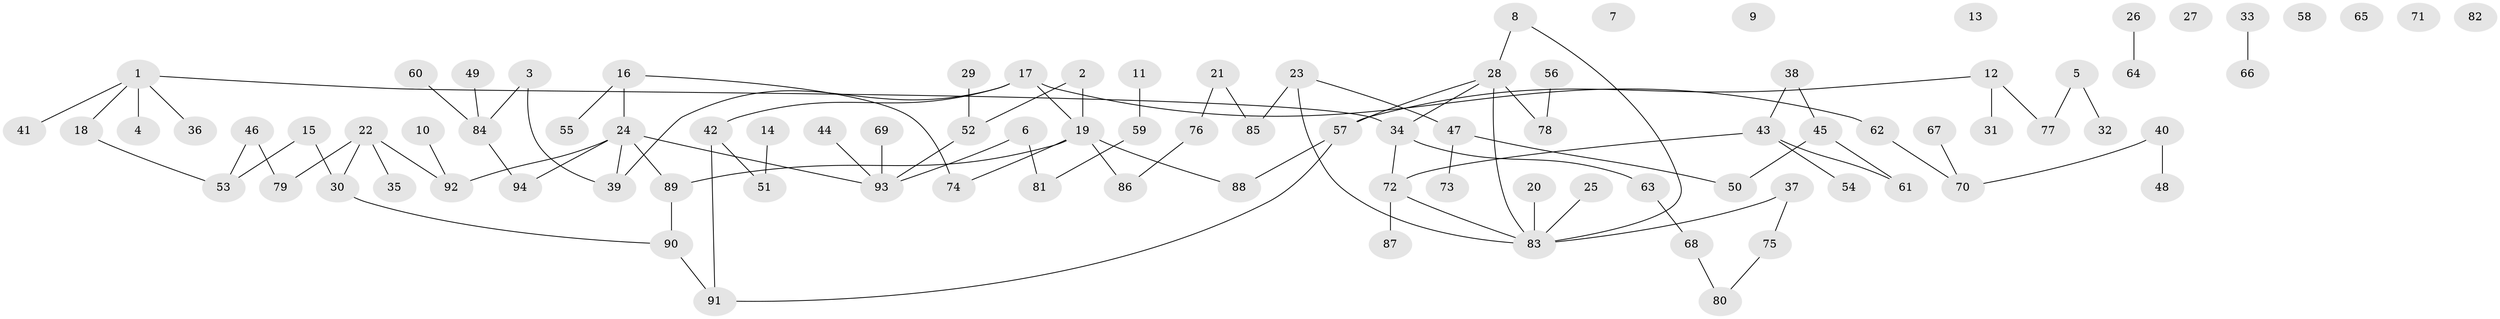 // coarse degree distribution, {4: 0.125, 2: 0.44642857142857145, 3: 0.19642857142857142, 1: 0.17857142857142858, 6: 0.03571428571428571, 5: 0.017857142857142856}
// Generated by graph-tools (version 1.1) at 2025/35/03/04/25 23:35:58]
// undirected, 94 vertices, 98 edges
graph export_dot {
  node [color=gray90,style=filled];
  1;
  2;
  3;
  4;
  5;
  6;
  7;
  8;
  9;
  10;
  11;
  12;
  13;
  14;
  15;
  16;
  17;
  18;
  19;
  20;
  21;
  22;
  23;
  24;
  25;
  26;
  27;
  28;
  29;
  30;
  31;
  32;
  33;
  34;
  35;
  36;
  37;
  38;
  39;
  40;
  41;
  42;
  43;
  44;
  45;
  46;
  47;
  48;
  49;
  50;
  51;
  52;
  53;
  54;
  55;
  56;
  57;
  58;
  59;
  60;
  61;
  62;
  63;
  64;
  65;
  66;
  67;
  68;
  69;
  70;
  71;
  72;
  73;
  74;
  75;
  76;
  77;
  78;
  79;
  80;
  81;
  82;
  83;
  84;
  85;
  86;
  87;
  88;
  89;
  90;
  91;
  92;
  93;
  94;
  1 -- 4;
  1 -- 18;
  1 -- 34;
  1 -- 36;
  1 -- 41;
  2 -- 19;
  2 -- 52;
  3 -- 39;
  3 -- 84;
  5 -- 32;
  5 -- 77;
  6 -- 81;
  6 -- 93;
  8 -- 28;
  8 -- 83;
  10 -- 92;
  11 -- 59;
  12 -- 31;
  12 -- 57;
  12 -- 77;
  14 -- 51;
  15 -- 30;
  15 -- 53;
  16 -- 24;
  16 -- 55;
  16 -- 74;
  17 -- 19;
  17 -- 39;
  17 -- 42;
  17 -- 62;
  18 -- 53;
  19 -- 74;
  19 -- 86;
  19 -- 88;
  19 -- 89;
  20 -- 83;
  21 -- 76;
  21 -- 85;
  22 -- 30;
  22 -- 35;
  22 -- 79;
  22 -- 92;
  23 -- 47;
  23 -- 83;
  23 -- 85;
  24 -- 39;
  24 -- 89;
  24 -- 92;
  24 -- 93;
  24 -- 94;
  25 -- 83;
  26 -- 64;
  28 -- 34;
  28 -- 57;
  28 -- 78;
  28 -- 83;
  29 -- 52;
  30 -- 90;
  33 -- 66;
  34 -- 63;
  34 -- 72;
  37 -- 75;
  37 -- 83;
  38 -- 43;
  38 -- 45;
  40 -- 48;
  40 -- 70;
  42 -- 51;
  42 -- 91;
  43 -- 54;
  43 -- 61;
  43 -- 72;
  44 -- 93;
  45 -- 50;
  45 -- 61;
  46 -- 53;
  46 -- 79;
  47 -- 50;
  47 -- 73;
  49 -- 84;
  52 -- 93;
  56 -- 78;
  57 -- 88;
  57 -- 91;
  59 -- 81;
  60 -- 84;
  62 -- 70;
  63 -- 68;
  67 -- 70;
  68 -- 80;
  69 -- 93;
  72 -- 83;
  72 -- 87;
  75 -- 80;
  76 -- 86;
  84 -- 94;
  89 -- 90;
  90 -- 91;
}
